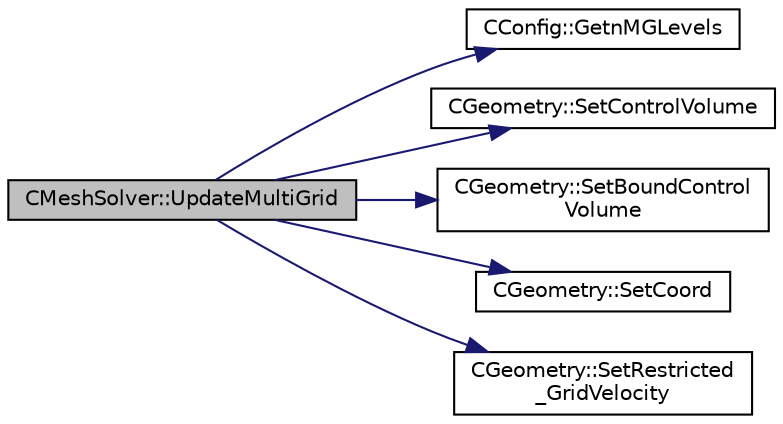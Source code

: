 digraph "CMeshSolver::UpdateMultiGrid"
{
  edge [fontname="Helvetica",fontsize="10",labelfontname="Helvetica",labelfontsize="10"];
  node [fontname="Helvetica",fontsize="10",shape=record];
  rankdir="LR";
  Node680 [label="CMeshSolver::UpdateMultiGrid",height=0.2,width=0.4,color="black", fillcolor="grey75", style="filled", fontcolor="black"];
  Node680 -> Node681 [color="midnightblue",fontsize="10",style="solid",fontname="Helvetica"];
  Node681 [label="CConfig::GetnMGLevels",height=0.2,width=0.4,color="black", fillcolor="white", style="filled",URL="$class_c_config.html#aea7f78497a5cd863bd065391232329fd",tooltip="Get the number of multigrid levels. "];
  Node680 -> Node682 [color="midnightblue",fontsize="10",style="solid",fontname="Helvetica"];
  Node682 [label="CGeometry::SetControlVolume",height=0.2,width=0.4,color="black", fillcolor="white", style="filled",URL="$class_c_geometry.html#a2801527cce396e9b4f8d91a57fe82712",tooltip="Sets control volume. "];
  Node680 -> Node683 [color="midnightblue",fontsize="10",style="solid",fontname="Helvetica"];
  Node683 [label="CGeometry::SetBoundControl\lVolume",height=0.2,width=0.4,color="black", fillcolor="white", style="filled",URL="$class_c_geometry.html#adf22bc637db1c4d9dd150c6185ab1566",tooltip="A virtual member. "];
  Node680 -> Node684 [color="midnightblue",fontsize="10",style="solid",fontname="Helvetica"];
  Node684 [label="CGeometry::SetCoord",height=0.2,width=0.4,color="black", fillcolor="white", style="filled",URL="$class_c_geometry.html#a5956a22f6942c7cd1b2a53dcaa201972",tooltip="A virtual member. "];
  Node680 -> Node685 [color="midnightblue",fontsize="10",style="solid",fontname="Helvetica"];
  Node685 [label="CGeometry::SetRestricted\l_GridVelocity",height=0.2,width=0.4,color="black", fillcolor="white", style="filled",URL="$class_c_geometry.html#a38a6cbd4e815e8be413e14cab502b099",tooltip="A virtual member. "];
}
